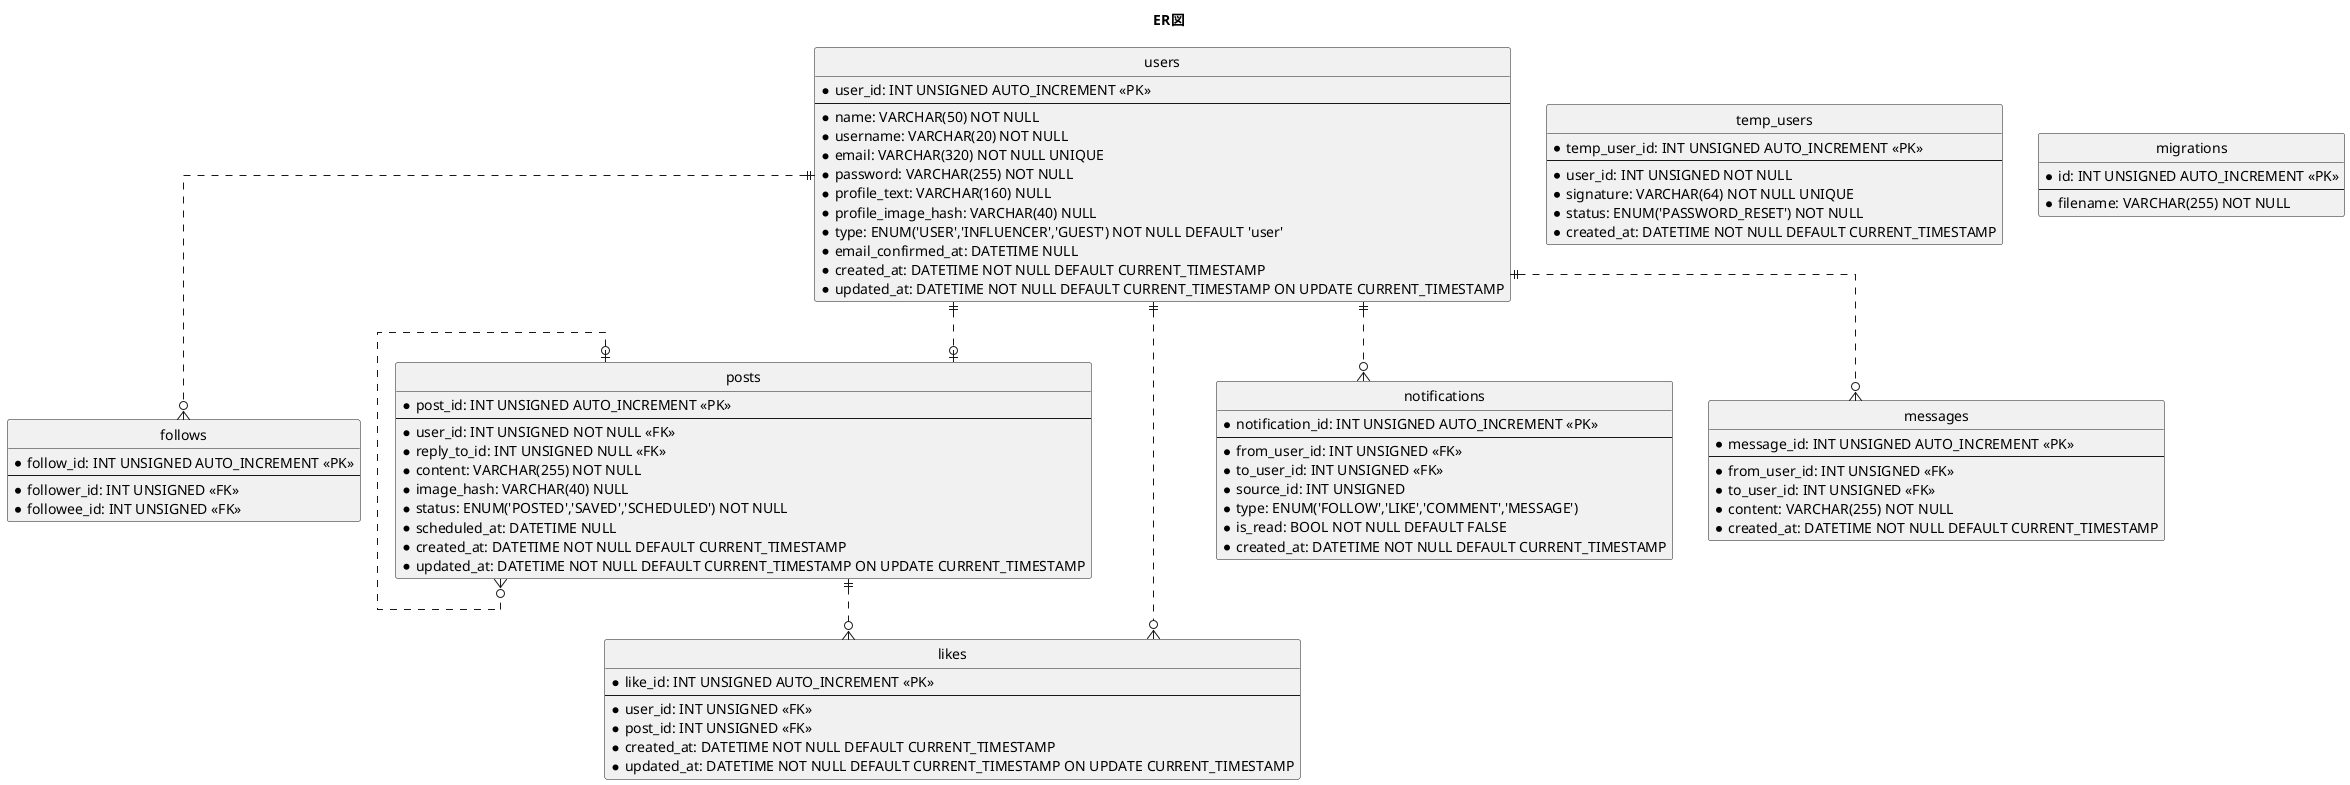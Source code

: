 @startuml social-networking-service
title ER図

hide circle
skinparam linetype ortho

entity "users" as users {
    *user_id: INT UNSIGNED AUTO_INCREMENT <<PK>>
    --
    *name: VARCHAR(50) NOT NULL 
    *username: VARCHAR(20) NOT NULL
    *email: VARCHAR(320) NOT NULL UNIQUE
    *password: VARCHAR(255) NOT NULL
    *profile_text: VARCHAR(160) NULL
    *profile_image_hash: VARCHAR(40) NULL
    *type: ENUM('USER','INFLUENCER','GUEST') NOT NULL DEFAULT 'user'
    *email_confirmed_at: DATETIME NULL
    *created_at: DATETIME NOT NULL DEFAULT CURRENT_TIMESTAMP
    *updated_at: DATETIME NOT NULL DEFAULT CURRENT_TIMESTAMP ON UPDATE CURRENT_TIMESTAMP
}

entity "temp_users" as temp_users {
    *temp_user_id: INT UNSIGNED AUTO_INCREMENT <<PK>>
    --
    *user_id: INT UNSIGNED NOT NULL
    *signature: VARCHAR(64) NOT NULL UNIQUE
    *status: ENUM('PASSWORD_RESET') NOT NULL
    *created_at: DATETIME NOT NULL DEFAULT CURRENT_TIMESTAMP
}

entity "follows" as follows {
    *follow_id: INT UNSIGNED AUTO_INCREMENT <<PK>>
    --
    *follower_id: INT UNSIGNED <<FK>>
    *followee_id: INT UNSIGNED <<FK>>
}

entity "posts" as posts {
    *post_id: INT UNSIGNED AUTO_INCREMENT <<PK>>
    --
    *user_id: INT UNSIGNED NOT NULL <<FK>>
    *reply_to_id: INT UNSIGNED NULL <<FK>>
    *content: VARCHAR(255) NOT NULL
    *image_hash: VARCHAR(40) NULL
    *status: ENUM('POSTED','SAVED','SCHEDULED') NOT NULL
    *scheduled_at: DATETIME NULL
    *created_at: DATETIME NOT NULL DEFAULT CURRENT_TIMESTAMP
    *updated_at: DATETIME NOT NULL DEFAULT CURRENT_TIMESTAMP ON UPDATE CURRENT_TIMESTAMP
}

entity "likes" as likes {
    *like_id: INT UNSIGNED AUTO_INCREMENT <<PK>>
    --
    *user_id: INT UNSIGNED <<FK>>
    *post_id: INT UNSIGNED <<FK>>
    *created_at: DATETIME NOT NULL DEFAULT CURRENT_TIMESTAMP
    *updated_at: DATETIME NOT NULL DEFAULT CURRENT_TIMESTAMP ON UPDATE CURRENT_TIMESTAMP
}

entity "notifications" as notifications {
    *notification_id: INT UNSIGNED AUTO_INCREMENT <<PK>>
    --
    *from_user_id: INT UNSIGNED <<FK>>
    *to_user_id: INT UNSIGNED <<FK>>
    *source_id: INT UNSIGNED
    *type: ENUM('FOLLOW','LIKE','COMMENT','MESSAGE')
    *is_read: BOOL NOT NULL DEFAULT FALSE
    *created_at: DATETIME NOT NULL DEFAULT CURRENT_TIMESTAMP
}

entity "messages" as messages {
    *message_id: INT UNSIGNED AUTO_INCREMENT <<PK>>
    --
    *from_user_id: INT UNSIGNED <<FK>>
    *to_user_id: INT UNSIGNED <<FK>>
    *content: VARCHAR(255) NOT NULL
    *created_at: DATETIME NOT NULL DEFAULT CURRENT_TIMESTAMP
}

entity "migrations" as migrations {
    *id: INT UNSIGNED AUTO_INCREMENT <<PK>>
    --
    *filename: VARCHAR(255) NOT NULL
}

' 投稿関連
users ||..o| posts
posts |o..o{ posts
users ||..o{ likes
posts ||..o{ likes

' フォロワー関連
users ||..o{ follows

' 通知関連
users ||..o{ notifications

' メッセージ関連
users ||..o{ messages
@enduml
